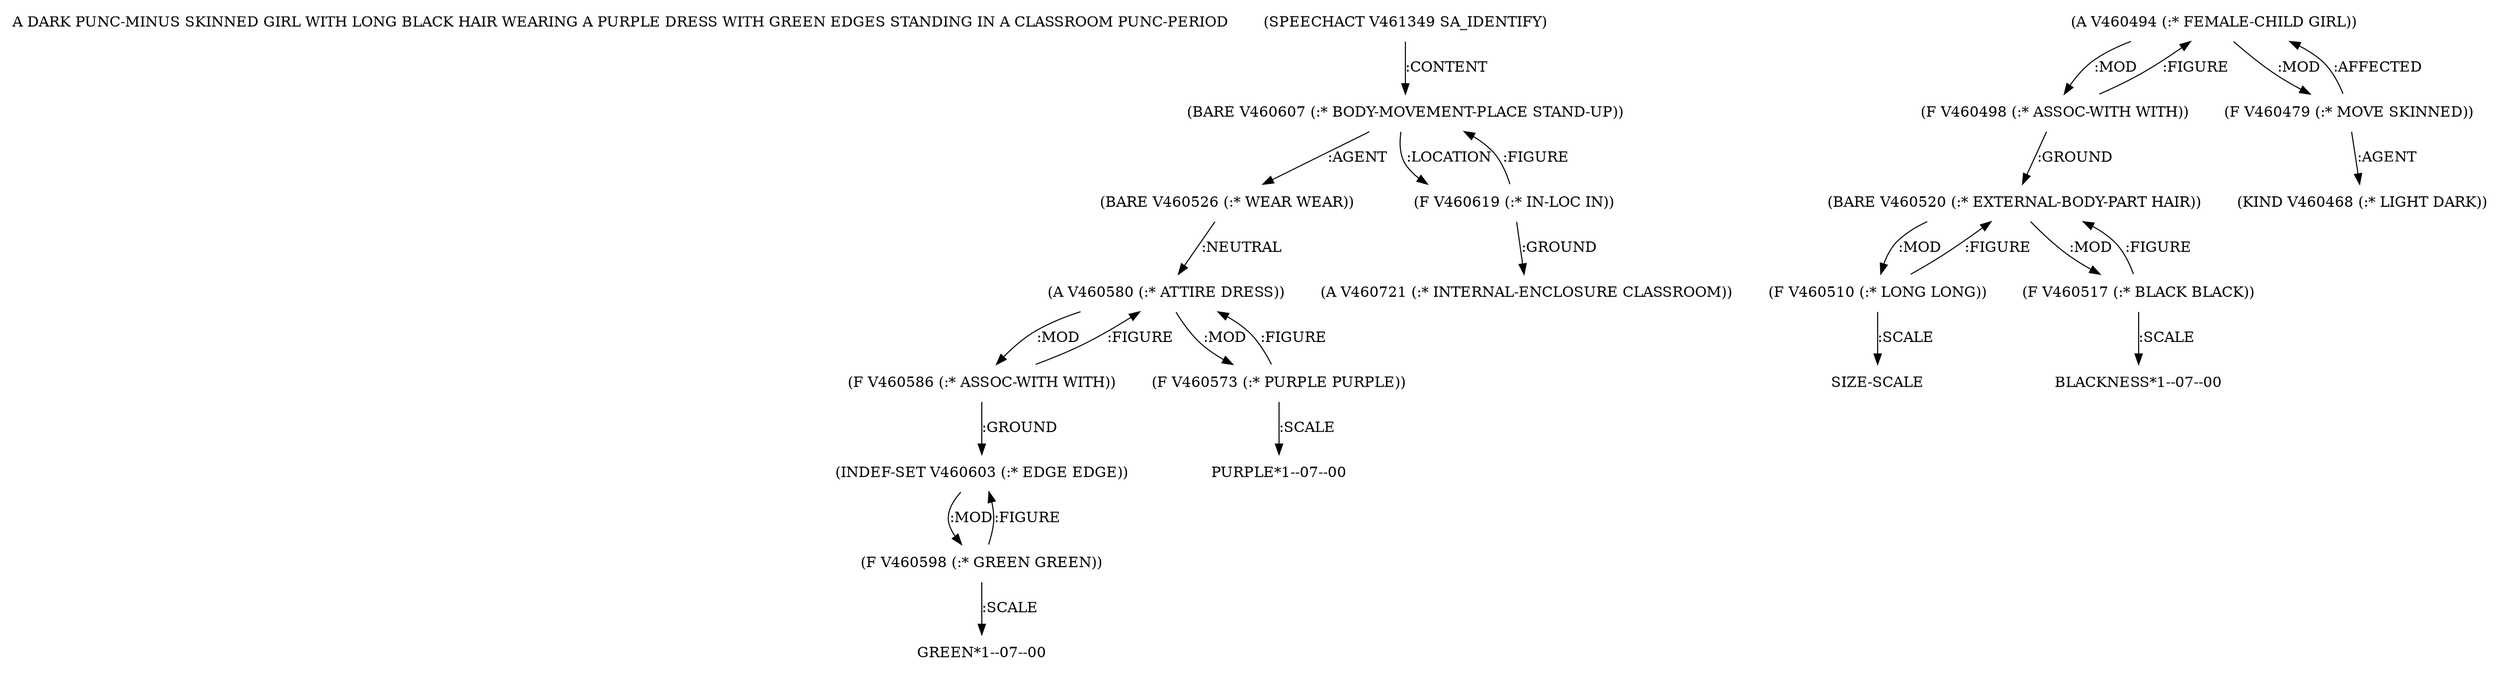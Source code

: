 digraph Terms {
  node [shape=none]
  "A DARK PUNC-MINUS SKINNED GIRL WITH LONG BLACK HAIR WEARING A PURPLE DRESS WITH GREEN EDGES STANDING IN A CLASSROOM PUNC-PERIOD"
  "V461349" [label="(SPEECHACT V461349 SA_IDENTIFY)"]
  "V461349" -> "V460607" [label=":CONTENT"]
  "V460607" [label="(BARE V460607 (:* BODY-MOVEMENT-PLACE STAND-UP))"]
  "V460607" -> "V460526" [label=":AGENT"]
  "V460607" -> "V460619" [label=":LOCATION"]
  "V460526" [label="(BARE V460526 (:* WEAR WEAR))"]
  "V460526" -> "V460580" [label=":NEUTRAL"]
  "V460580" [label="(A V460580 (:* ATTIRE DRESS))"]
  "V460580" -> "V460586" [label=":MOD"]
  "V460580" -> "V460573" [label=":MOD"]
  "V460573" [label="(F V460573 (:* PURPLE PURPLE))"]
  "V460573" -> "V460580" [label=":FIGURE"]
  "V460573" -> "NT469476" [label=":SCALE"]
  "NT469476" [label="PURPLE*1--07--00"]
  "V460586" [label="(F V460586 (:* ASSOC-WITH WITH))"]
  "V460586" -> "V460603" [label=":GROUND"]
  "V460586" -> "V460580" [label=":FIGURE"]
  "V460603" [label="(INDEF-SET V460603 (:* EDGE EDGE))"]
  "V460603" -> "V460598" [label=":MOD"]
  "V460598" [label="(F V460598 (:* GREEN GREEN))"]
  "V460598" -> "V460603" [label=":FIGURE"]
  "V460598" -> "NT469477" [label=":SCALE"]
  "NT469477" [label="GREEN*1--07--00"]
  "V460619" [label="(F V460619 (:* IN-LOC IN))"]
  "V460619" -> "V460721" [label=":GROUND"]
  "V460619" -> "V460607" [label=":FIGURE"]
  "V460721" [label="(A V460721 (:* INTERNAL-ENCLOSURE CLASSROOM))"]
  "V460494" [label="(A V460494 (:* FEMALE-CHILD GIRL))"]
  "V460494" -> "V460498" [label=":MOD"]
  "V460494" -> "V460479" [label=":MOD"]
  "V460479" [label="(F V460479 (:* MOVE SKINNED))"]
  "V460479" -> "V460468" [label=":AGENT"]
  "V460479" -> "V460494" [label=":AFFECTED"]
  "V460468" [label="(KIND V460468 (:* LIGHT DARK))"]
  "V460498" [label="(F V460498 (:* ASSOC-WITH WITH))"]
  "V460498" -> "V460520" [label=":GROUND"]
  "V460498" -> "V460494" [label=":FIGURE"]
  "V460520" [label="(BARE V460520 (:* EXTERNAL-BODY-PART HAIR))"]
  "V460520" -> "V460510" [label=":MOD"]
  "V460520" -> "V460517" [label=":MOD"]
  "V460510" [label="(F V460510 (:* LONG LONG))"]
  "V460510" -> "V460520" [label=":FIGURE"]
  "V460510" -> "NT469478" [label=":SCALE"]
  "NT469478" [label="SIZE-SCALE"]
  "V460517" [label="(F V460517 (:* BLACK BLACK))"]
  "V460517" -> "V460520" [label=":FIGURE"]
  "V460517" -> "NT469479" [label=":SCALE"]
  "NT469479" [label="BLACKNESS*1--07--00"]
}
